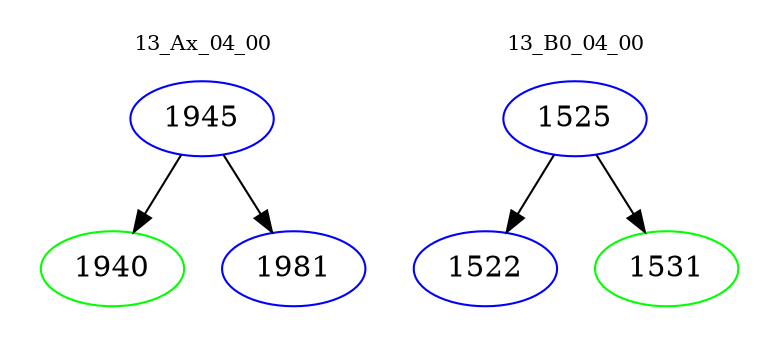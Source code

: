 digraph{
subgraph cluster_0 {
color = white
label = "13_Ax_04_00";
fontsize=10;
T0_1945 [label="1945", color="blue"]
T0_1945 -> T0_1940 [color="black"]
T0_1940 [label="1940", color="green"]
T0_1945 -> T0_1981 [color="black"]
T0_1981 [label="1981", color="blue"]
}
subgraph cluster_1 {
color = white
label = "13_B0_04_00";
fontsize=10;
T1_1525 [label="1525", color="blue"]
T1_1525 -> T1_1522 [color="black"]
T1_1522 [label="1522", color="blue"]
T1_1525 -> T1_1531 [color="black"]
T1_1531 [label="1531", color="green"]
}
}
